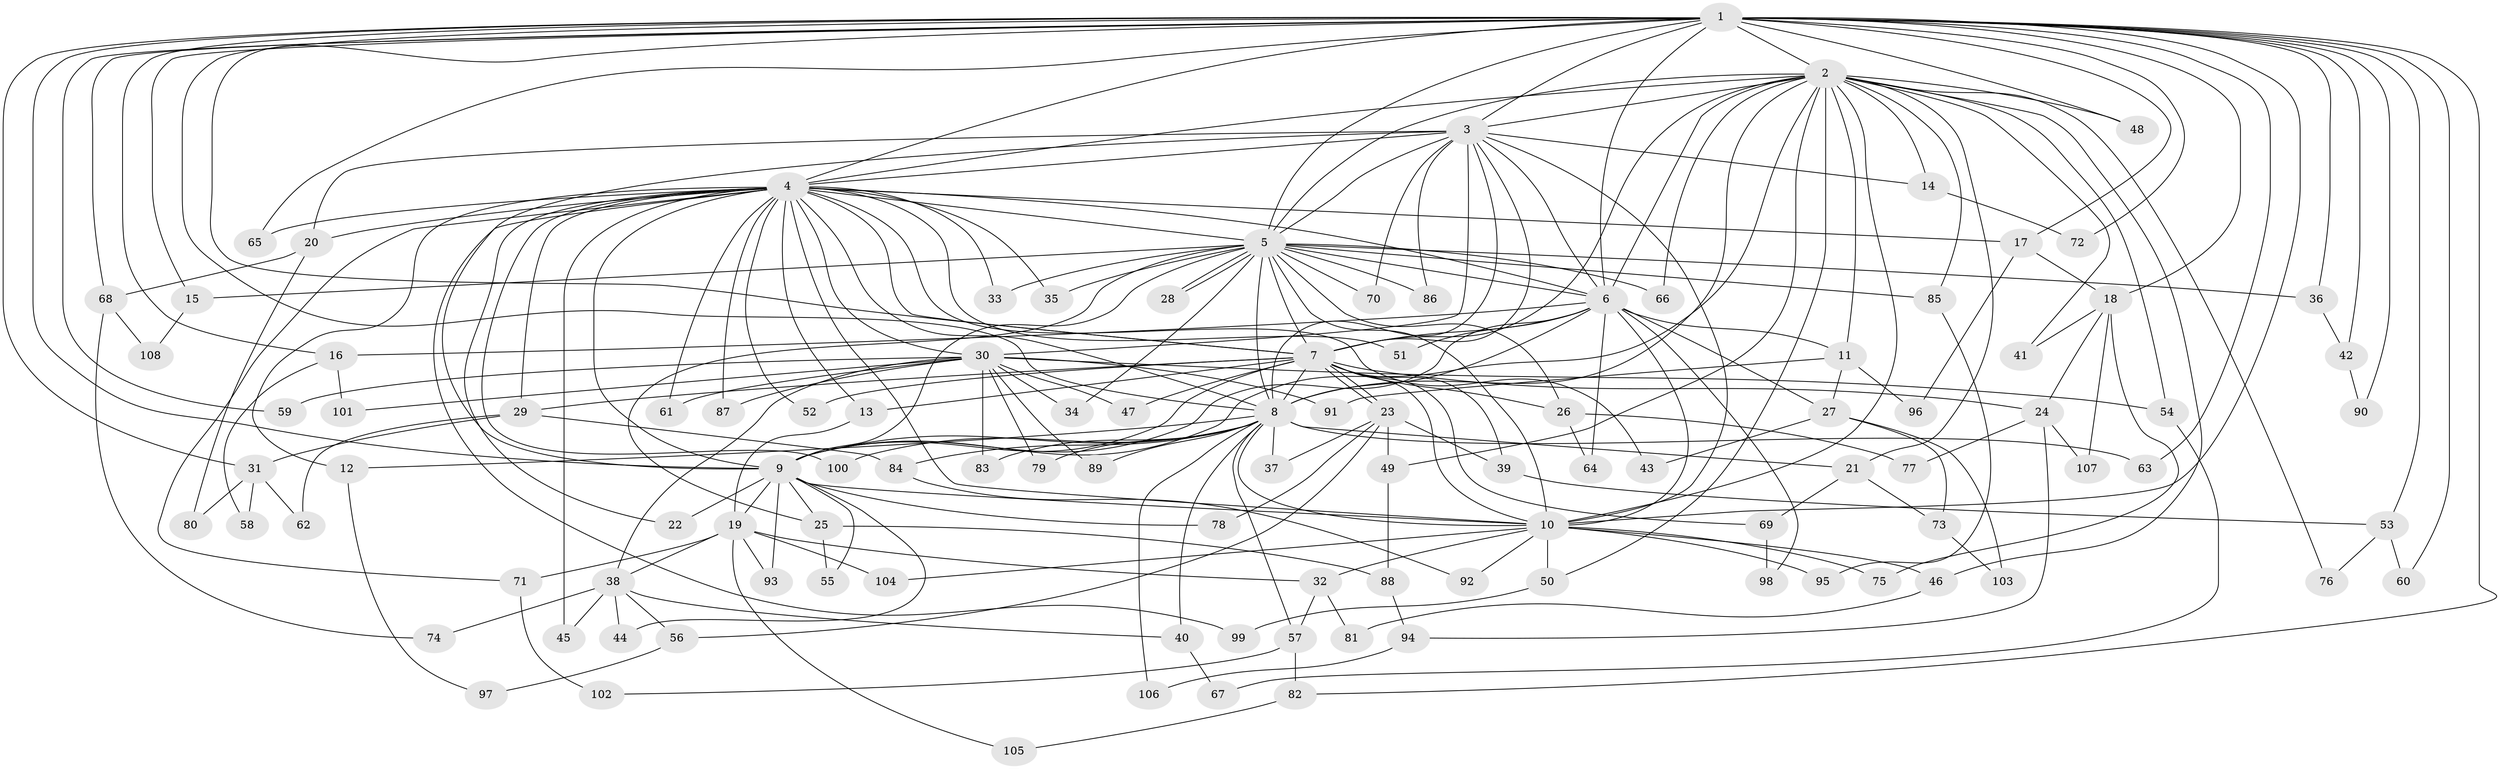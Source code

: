 // coarse degree distribution, {24: 0.0125, 19: 0.0125, 22: 0.0125, 25: 0.0125, 17: 0.0125, 16: 0.0125, 21: 0.0125, 14: 0.0375, 4: 0.075, 3: 0.2, 7: 0.025, 13: 0.0125, 2: 0.5, 5: 0.05, 1: 0.0125}
// Generated by graph-tools (version 1.1) at 2025/23/03/03/25 07:23:36]
// undirected, 108 vertices, 241 edges
graph export_dot {
graph [start="1"]
  node [color=gray90,style=filled];
  1;
  2;
  3;
  4;
  5;
  6;
  7;
  8;
  9;
  10;
  11;
  12;
  13;
  14;
  15;
  16;
  17;
  18;
  19;
  20;
  21;
  22;
  23;
  24;
  25;
  26;
  27;
  28;
  29;
  30;
  31;
  32;
  33;
  34;
  35;
  36;
  37;
  38;
  39;
  40;
  41;
  42;
  43;
  44;
  45;
  46;
  47;
  48;
  49;
  50;
  51;
  52;
  53;
  54;
  55;
  56;
  57;
  58;
  59;
  60;
  61;
  62;
  63;
  64;
  65;
  66;
  67;
  68;
  69;
  70;
  71;
  72;
  73;
  74;
  75;
  76;
  77;
  78;
  79;
  80;
  81;
  82;
  83;
  84;
  85;
  86;
  87;
  88;
  89;
  90;
  91;
  92;
  93;
  94;
  95;
  96;
  97;
  98;
  99;
  100;
  101;
  102;
  103;
  104;
  105;
  106;
  107;
  108;
  1 -- 2;
  1 -- 3;
  1 -- 4;
  1 -- 5;
  1 -- 6;
  1 -- 7;
  1 -- 8;
  1 -- 9;
  1 -- 10;
  1 -- 15;
  1 -- 16;
  1 -- 17;
  1 -- 18;
  1 -- 31;
  1 -- 36;
  1 -- 42;
  1 -- 48;
  1 -- 53;
  1 -- 59;
  1 -- 60;
  1 -- 63;
  1 -- 65;
  1 -- 68;
  1 -- 72;
  1 -- 82;
  1 -- 90;
  2 -- 3;
  2 -- 4;
  2 -- 5;
  2 -- 6;
  2 -- 7;
  2 -- 8;
  2 -- 9;
  2 -- 10;
  2 -- 11;
  2 -- 14;
  2 -- 21;
  2 -- 41;
  2 -- 46;
  2 -- 48;
  2 -- 49;
  2 -- 50;
  2 -- 54;
  2 -- 66;
  2 -- 76;
  2 -- 85;
  3 -- 4;
  3 -- 5;
  3 -- 6;
  3 -- 7;
  3 -- 8;
  3 -- 9;
  3 -- 10;
  3 -- 14;
  3 -- 20;
  3 -- 30;
  3 -- 70;
  3 -- 86;
  4 -- 5;
  4 -- 6;
  4 -- 7;
  4 -- 8;
  4 -- 9;
  4 -- 10;
  4 -- 12;
  4 -- 13;
  4 -- 17;
  4 -- 20;
  4 -- 22;
  4 -- 29;
  4 -- 30;
  4 -- 33;
  4 -- 35;
  4 -- 43;
  4 -- 45;
  4 -- 51;
  4 -- 52;
  4 -- 61;
  4 -- 65;
  4 -- 71;
  4 -- 87;
  4 -- 99;
  4 -- 100;
  5 -- 6;
  5 -- 7;
  5 -- 8;
  5 -- 9;
  5 -- 10;
  5 -- 15;
  5 -- 25;
  5 -- 26;
  5 -- 28;
  5 -- 28;
  5 -- 33;
  5 -- 34;
  5 -- 35;
  5 -- 36;
  5 -- 66;
  5 -- 70;
  5 -- 85;
  5 -- 86;
  6 -- 7;
  6 -- 8;
  6 -- 9;
  6 -- 10;
  6 -- 11;
  6 -- 16;
  6 -- 27;
  6 -- 51;
  6 -- 64;
  6 -- 98;
  7 -- 8;
  7 -- 9;
  7 -- 10;
  7 -- 13;
  7 -- 23;
  7 -- 23;
  7 -- 24;
  7 -- 26;
  7 -- 29;
  7 -- 39;
  7 -- 47;
  7 -- 52;
  7 -- 69;
  8 -- 9;
  8 -- 10;
  8 -- 12;
  8 -- 21;
  8 -- 37;
  8 -- 40;
  8 -- 57;
  8 -- 63;
  8 -- 79;
  8 -- 83;
  8 -- 84;
  8 -- 89;
  8 -- 100;
  8 -- 106;
  9 -- 10;
  9 -- 19;
  9 -- 22;
  9 -- 25;
  9 -- 44;
  9 -- 55;
  9 -- 78;
  9 -- 93;
  10 -- 32;
  10 -- 46;
  10 -- 50;
  10 -- 75;
  10 -- 92;
  10 -- 95;
  10 -- 104;
  11 -- 27;
  11 -- 91;
  11 -- 96;
  12 -- 97;
  13 -- 19;
  14 -- 72;
  15 -- 108;
  16 -- 58;
  16 -- 101;
  17 -- 18;
  17 -- 96;
  18 -- 24;
  18 -- 41;
  18 -- 75;
  18 -- 107;
  19 -- 32;
  19 -- 38;
  19 -- 71;
  19 -- 93;
  19 -- 104;
  19 -- 105;
  20 -- 68;
  20 -- 80;
  21 -- 69;
  21 -- 73;
  23 -- 37;
  23 -- 39;
  23 -- 49;
  23 -- 56;
  23 -- 78;
  24 -- 77;
  24 -- 94;
  24 -- 107;
  25 -- 55;
  25 -- 88;
  26 -- 64;
  26 -- 77;
  27 -- 43;
  27 -- 73;
  27 -- 103;
  29 -- 31;
  29 -- 62;
  29 -- 84;
  30 -- 34;
  30 -- 38;
  30 -- 47;
  30 -- 54;
  30 -- 59;
  30 -- 61;
  30 -- 79;
  30 -- 83;
  30 -- 87;
  30 -- 89;
  30 -- 91;
  30 -- 101;
  31 -- 58;
  31 -- 62;
  31 -- 80;
  32 -- 57;
  32 -- 81;
  36 -- 42;
  38 -- 40;
  38 -- 44;
  38 -- 45;
  38 -- 56;
  38 -- 74;
  39 -- 53;
  40 -- 67;
  42 -- 90;
  46 -- 81;
  49 -- 88;
  50 -- 99;
  53 -- 60;
  53 -- 76;
  54 -- 67;
  56 -- 97;
  57 -- 82;
  57 -- 102;
  68 -- 74;
  68 -- 108;
  69 -- 98;
  71 -- 102;
  73 -- 103;
  82 -- 105;
  84 -- 92;
  85 -- 95;
  88 -- 94;
  94 -- 106;
}
